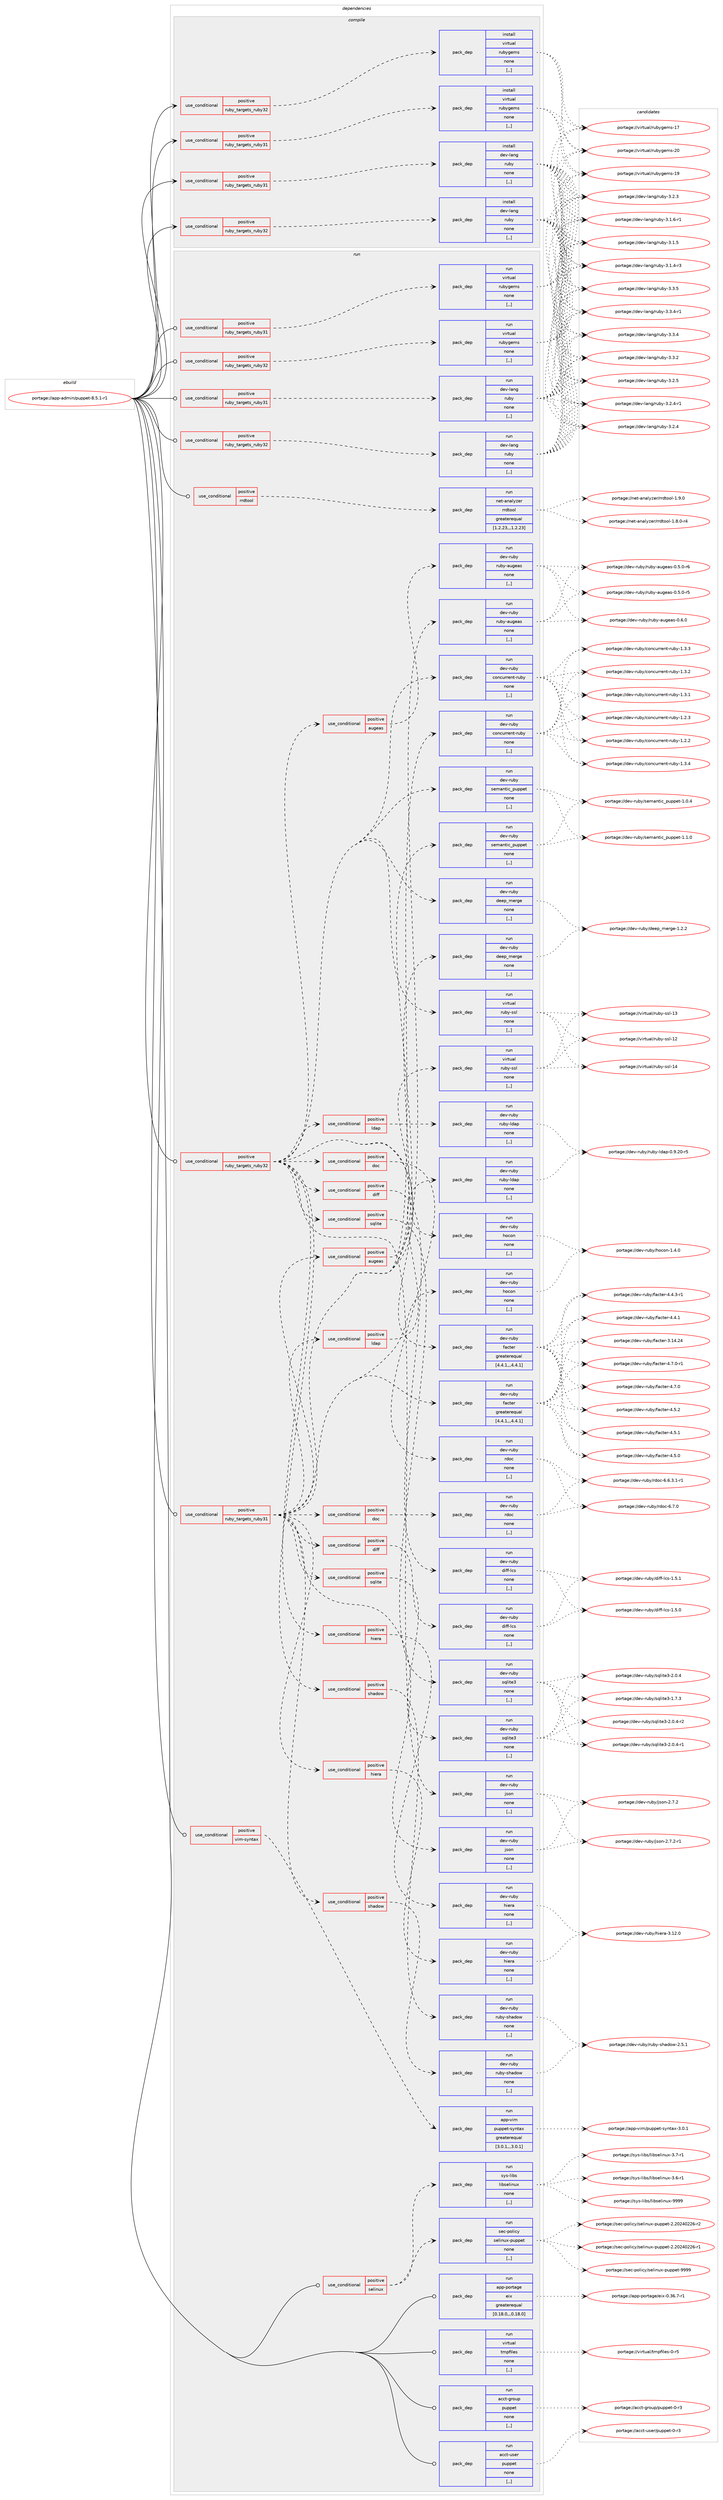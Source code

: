 digraph prolog {

# *************
# Graph options
# *************

newrank=true;
concentrate=true;
compound=true;
graph [rankdir=LR,fontname=Helvetica,fontsize=10,ranksep=1.5];#, ranksep=2.5, nodesep=0.2];
edge  [arrowhead=vee];
node  [fontname=Helvetica,fontsize=10];

# **********
# The ebuild
# **********

subgraph cluster_leftcol {
color=gray;
label=<<i>ebuild</i>>;
id [label="portage://app-admin/puppet-8.5.1-r1", color=red, width=4, href="../app-admin/puppet-8.5.1-r1.svg"];
}

# ****************
# The dependencies
# ****************

subgraph cluster_midcol {
color=gray;
label=<<i>dependencies</i>>;
subgraph cluster_compile {
fillcolor="#eeeeee";
style=filled;
label=<<i>compile</i>>;
subgraph cond130553 {
dependency497122 [label=<<TABLE BORDER="0" CELLBORDER="1" CELLSPACING="0" CELLPADDING="4"><TR><TD ROWSPAN="3" CELLPADDING="10">use_conditional</TD></TR><TR><TD>positive</TD></TR><TR><TD>ruby_targets_ruby31</TD></TR></TABLE>>, shape=none, color=red];
subgraph pack362955 {
dependency497123 [label=<<TABLE BORDER="0" CELLBORDER="1" CELLSPACING="0" CELLPADDING="4" WIDTH="220"><TR><TD ROWSPAN="6" CELLPADDING="30">pack_dep</TD></TR><TR><TD WIDTH="110">install</TD></TR><TR><TD>dev-lang</TD></TR><TR><TD>ruby</TD></TR><TR><TD>none</TD></TR><TR><TD>[,,]</TD></TR></TABLE>>, shape=none, color=blue];
}
dependency497122:e -> dependency497123:w [weight=20,style="dashed",arrowhead="vee"];
}
id:e -> dependency497122:w [weight=20,style="solid",arrowhead="vee"];
subgraph cond130554 {
dependency497124 [label=<<TABLE BORDER="0" CELLBORDER="1" CELLSPACING="0" CELLPADDING="4"><TR><TD ROWSPAN="3" CELLPADDING="10">use_conditional</TD></TR><TR><TD>positive</TD></TR><TR><TD>ruby_targets_ruby31</TD></TR></TABLE>>, shape=none, color=red];
subgraph pack362956 {
dependency497125 [label=<<TABLE BORDER="0" CELLBORDER="1" CELLSPACING="0" CELLPADDING="4" WIDTH="220"><TR><TD ROWSPAN="6" CELLPADDING="30">pack_dep</TD></TR><TR><TD WIDTH="110">install</TD></TR><TR><TD>virtual</TD></TR><TR><TD>rubygems</TD></TR><TR><TD>none</TD></TR><TR><TD>[,,]</TD></TR></TABLE>>, shape=none, color=blue];
}
dependency497124:e -> dependency497125:w [weight=20,style="dashed",arrowhead="vee"];
}
id:e -> dependency497124:w [weight=20,style="solid",arrowhead="vee"];
subgraph cond130555 {
dependency497126 [label=<<TABLE BORDER="0" CELLBORDER="1" CELLSPACING="0" CELLPADDING="4"><TR><TD ROWSPAN="3" CELLPADDING="10">use_conditional</TD></TR><TR><TD>positive</TD></TR><TR><TD>ruby_targets_ruby32</TD></TR></TABLE>>, shape=none, color=red];
subgraph pack362957 {
dependency497127 [label=<<TABLE BORDER="0" CELLBORDER="1" CELLSPACING="0" CELLPADDING="4" WIDTH="220"><TR><TD ROWSPAN="6" CELLPADDING="30">pack_dep</TD></TR><TR><TD WIDTH="110">install</TD></TR><TR><TD>dev-lang</TD></TR><TR><TD>ruby</TD></TR><TR><TD>none</TD></TR><TR><TD>[,,]</TD></TR></TABLE>>, shape=none, color=blue];
}
dependency497126:e -> dependency497127:w [weight=20,style="dashed",arrowhead="vee"];
}
id:e -> dependency497126:w [weight=20,style="solid",arrowhead="vee"];
subgraph cond130556 {
dependency497128 [label=<<TABLE BORDER="0" CELLBORDER="1" CELLSPACING="0" CELLPADDING="4"><TR><TD ROWSPAN="3" CELLPADDING="10">use_conditional</TD></TR><TR><TD>positive</TD></TR><TR><TD>ruby_targets_ruby32</TD></TR></TABLE>>, shape=none, color=red];
subgraph pack362958 {
dependency497129 [label=<<TABLE BORDER="0" CELLBORDER="1" CELLSPACING="0" CELLPADDING="4" WIDTH="220"><TR><TD ROWSPAN="6" CELLPADDING="30">pack_dep</TD></TR><TR><TD WIDTH="110">install</TD></TR><TR><TD>virtual</TD></TR><TR><TD>rubygems</TD></TR><TR><TD>none</TD></TR><TR><TD>[,,]</TD></TR></TABLE>>, shape=none, color=blue];
}
dependency497128:e -> dependency497129:w [weight=20,style="dashed",arrowhead="vee"];
}
id:e -> dependency497128:w [weight=20,style="solid",arrowhead="vee"];
}
subgraph cluster_compileandrun {
fillcolor="#eeeeee";
style=filled;
label=<<i>compile and run</i>>;
}
subgraph cluster_run {
fillcolor="#eeeeee";
style=filled;
label=<<i>run</i>>;
subgraph cond130557 {
dependency497130 [label=<<TABLE BORDER="0" CELLBORDER="1" CELLSPACING="0" CELLPADDING="4"><TR><TD ROWSPAN="3" CELLPADDING="10">use_conditional</TD></TR><TR><TD>positive</TD></TR><TR><TD>rrdtool</TD></TR></TABLE>>, shape=none, color=red];
subgraph pack362959 {
dependency497131 [label=<<TABLE BORDER="0" CELLBORDER="1" CELLSPACING="0" CELLPADDING="4" WIDTH="220"><TR><TD ROWSPAN="6" CELLPADDING="30">pack_dep</TD></TR><TR><TD WIDTH="110">run</TD></TR><TR><TD>net-analyzer</TD></TR><TR><TD>rrdtool</TD></TR><TR><TD>greaterequal</TD></TR><TR><TD>[1.2.23,,,1.2.23]</TD></TR></TABLE>>, shape=none, color=blue];
}
dependency497130:e -> dependency497131:w [weight=20,style="dashed",arrowhead="vee"];
}
id:e -> dependency497130:w [weight=20,style="solid",arrowhead="odot"];
subgraph cond130558 {
dependency497132 [label=<<TABLE BORDER="0" CELLBORDER="1" CELLSPACING="0" CELLPADDING="4"><TR><TD ROWSPAN="3" CELLPADDING="10">use_conditional</TD></TR><TR><TD>positive</TD></TR><TR><TD>ruby_targets_ruby31</TD></TR></TABLE>>, shape=none, color=red];
subgraph cond130559 {
dependency497133 [label=<<TABLE BORDER="0" CELLBORDER="1" CELLSPACING="0" CELLPADDING="4"><TR><TD ROWSPAN="3" CELLPADDING="10">use_conditional</TD></TR><TR><TD>positive</TD></TR><TR><TD>hiera</TD></TR></TABLE>>, shape=none, color=red];
subgraph pack362960 {
dependency497134 [label=<<TABLE BORDER="0" CELLBORDER="1" CELLSPACING="0" CELLPADDING="4" WIDTH="220"><TR><TD ROWSPAN="6" CELLPADDING="30">pack_dep</TD></TR><TR><TD WIDTH="110">run</TD></TR><TR><TD>dev-ruby</TD></TR><TR><TD>hiera</TD></TR><TR><TD>none</TD></TR><TR><TD>[,,]</TD></TR></TABLE>>, shape=none, color=blue];
}
dependency497133:e -> dependency497134:w [weight=20,style="dashed",arrowhead="vee"];
}
dependency497132:e -> dependency497133:w [weight=20,style="dashed",arrowhead="vee"];
subgraph pack362961 {
dependency497135 [label=<<TABLE BORDER="0" CELLBORDER="1" CELLSPACING="0" CELLPADDING="4" WIDTH="220"><TR><TD ROWSPAN="6" CELLPADDING="30">pack_dep</TD></TR><TR><TD WIDTH="110">run</TD></TR><TR><TD>dev-ruby</TD></TR><TR><TD>json</TD></TR><TR><TD>none</TD></TR><TR><TD>[,,]</TD></TR></TABLE>>, shape=none, color=blue];
}
dependency497132:e -> dependency497135:w [weight=20,style="dashed",arrowhead="vee"];
subgraph pack362962 {
dependency497136 [label=<<TABLE BORDER="0" CELLBORDER="1" CELLSPACING="0" CELLPADDING="4" WIDTH="220"><TR><TD ROWSPAN="6" CELLPADDING="30">pack_dep</TD></TR><TR><TD WIDTH="110">run</TD></TR><TR><TD>dev-ruby</TD></TR><TR><TD>semantic_puppet</TD></TR><TR><TD>none</TD></TR><TR><TD>[,,]</TD></TR></TABLE>>, shape=none, color=blue];
}
dependency497132:e -> dependency497136:w [weight=20,style="dashed",arrowhead="vee"];
subgraph pack362963 {
dependency497137 [label=<<TABLE BORDER="0" CELLBORDER="1" CELLSPACING="0" CELLPADDING="4" WIDTH="220"><TR><TD ROWSPAN="6" CELLPADDING="30">pack_dep</TD></TR><TR><TD WIDTH="110">run</TD></TR><TR><TD>dev-ruby</TD></TR><TR><TD>facter</TD></TR><TR><TD>greaterequal</TD></TR><TR><TD>[4.4.1,,,4.4.1]</TD></TR></TABLE>>, shape=none, color=blue];
}
dependency497132:e -> dependency497137:w [weight=20,style="dashed",arrowhead="vee"];
subgraph pack362964 {
dependency497138 [label=<<TABLE BORDER="0" CELLBORDER="1" CELLSPACING="0" CELLPADDING="4" WIDTH="220"><TR><TD ROWSPAN="6" CELLPADDING="30">pack_dep</TD></TR><TR><TD WIDTH="110">run</TD></TR><TR><TD>dev-ruby</TD></TR><TR><TD>deep_merge</TD></TR><TR><TD>none</TD></TR><TR><TD>[,,]</TD></TR></TABLE>>, shape=none, color=blue];
}
dependency497132:e -> dependency497138:w [weight=20,style="dashed",arrowhead="vee"];
subgraph pack362965 {
dependency497139 [label=<<TABLE BORDER="0" CELLBORDER="1" CELLSPACING="0" CELLPADDING="4" WIDTH="220"><TR><TD ROWSPAN="6" CELLPADDING="30">pack_dep</TD></TR><TR><TD WIDTH="110">run</TD></TR><TR><TD>dev-ruby</TD></TR><TR><TD>concurrent-ruby</TD></TR><TR><TD>none</TD></TR><TR><TD>[,,]</TD></TR></TABLE>>, shape=none, color=blue];
}
dependency497132:e -> dependency497139:w [weight=20,style="dashed",arrowhead="vee"];
subgraph cond130560 {
dependency497140 [label=<<TABLE BORDER="0" CELLBORDER="1" CELLSPACING="0" CELLPADDING="4"><TR><TD ROWSPAN="3" CELLPADDING="10">use_conditional</TD></TR><TR><TD>positive</TD></TR><TR><TD>augeas</TD></TR></TABLE>>, shape=none, color=red];
subgraph pack362966 {
dependency497141 [label=<<TABLE BORDER="0" CELLBORDER="1" CELLSPACING="0" CELLPADDING="4" WIDTH="220"><TR><TD ROWSPAN="6" CELLPADDING="30">pack_dep</TD></TR><TR><TD WIDTH="110">run</TD></TR><TR><TD>dev-ruby</TD></TR><TR><TD>ruby-augeas</TD></TR><TR><TD>none</TD></TR><TR><TD>[,,]</TD></TR></TABLE>>, shape=none, color=blue];
}
dependency497140:e -> dependency497141:w [weight=20,style="dashed",arrowhead="vee"];
}
dependency497132:e -> dependency497140:w [weight=20,style="dashed",arrowhead="vee"];
subgraph cond130561 {
dependency497142 [label=<<TABLE BORDER="0" CELLBORDER="1" CELLSPACING="0" CELLPADDING="4"><TR><TD ROWSPAN="3" CELLPADDING="10">use_conditional</TD></TR><TR><TD>positive</TD></TR><TR><TD>diff</TD></TR></TABLE>>, shape=none, color=red];
subgraph pack362967 {
dependency497143 [label=<<TABLE BORDER="0" CELLBORDER="1" CELLSPACING="0" CELLPADDING="4" WIDTH="220"><TR><TD ROWSPAN="6" CELLPADDING="30">pack_dep</TD></TR><TR><TD WIDTH="110">run</TD></TR><TR><TD>dev-ruby</TD></TR><TR><TD>diff-lcs</TD></TR><TR><TD>none</TD></TR><TR><TD>[,,]</TD></TR></TABLE>>, shape=none, color=blue];
}
dependency497142:e -> dependency497143:w [weight=20,style="dashed",arrowhead="vee"];
}
dependency497132:e -> dependency497142:w [weight=20,style="dashed",arrowhead="vee"];
subgraph cond130562 {
dependency497144 [label=<<TABLE BORDER="0" CELLBORDER="1" CELLSPACING="0" CELLPADDING="4"><TR><TD ROWSPAN="3" CELLPADDING="10">use_conditional</TD></TR><TR><TD>positive</TD></TR><TR><TD>doc</TD></TR></TABLE>>, shape=none, color=red];
subgraph pack362968 {
dependency497145 [label=<<TABLE BORDER="0" CELLBORDER="1" CELLSPACING="0" CELLPADDING="4" WIDTH="220"><TR><TD ROWSPAN="6" CELLPADDING="30">pack_dep</TD></TR><TR><TD WIDTH="110">run</TD></TR><TR><TD>dev-ruby</TD></TR><TR><TD>rdoc</TD></TR><TR><TD>none</TD></TR><TR><TD>[,,]</TD></TR></TABLE>>, shape=none, color=blue];
}
dependency497144:e -> dependency497145:w [weight=20,style="dashed",arrowhead="vee"];
}
dependency497132:e -> dependency497144:w [weight=20,style="dashed",arrowhead="vee"];
subgraph cond130563 {
dependency497146 [label=<<TABLE BORDER="0" CELLBORDER="1" CELLSPACING="0" CELLPADDING="4"><TR><TD ROWSPAN="3" CELLPADDING="10">use_conditional</TD></TR><TR><TD>positive</TD></TR><TR><TD>ldap</TD></TR></TABLE>>, shape=none, color=red];
subgraph pack362969 {
dependency497147 [label=<<TABLE BORDER="0" CELLBORDER="1" CELLSPACING="0" CELLPADDING="4" WIDTH="220"><TR><TD ROWSPAN="6" CELLPADDING="30">pack_dep</TD></TR><TR><TD WIDTH="110">run</TD></TR><TR><TD>dev-ruby</TD></TR><TR><TD>ruby-ldap</TD></TR><TR><TD>none</TD></TR><TR><TD>[,,]</TD></TR></TABLE>>, shape=none, color=blue];
}
dependency497146:e -> dependency497147:w [weight=20,style="dashed",arrowhead="vee"];
}
dependency497132:e -> dependency497146:w [weight=20,style="dashed",arrowhead="vee"];
subgraph cond130564 {
dependency497148 [label=<<TABLE BORDER="0" CELLBORDER="1" CELLSPACING="0" CELLPADDING="4"><TR><TD ROWSPAN="3" CELLPADDING="10">use_conditional</TD></TR><TR><TD>positive</TD></TR><TR><TD>shadow</TD></TR></TABLE>>, shape=none, color=red];
subgraph pack362970 {
dependency497149 [label=<<TABLE BORDER="0" CELLBORDER="1" CELLSPACING="0" CELLPADDING="4" WIDTH="220"><TR><TD ROWSPAN="6" CELLPADDING="30">pack_dep</TD></TR><TR><TD WIDTH="110">run</TD></TR><TR><TD>dev-ruby</TD></TR><TR><TD>ruby-shadow</TD></TR><TR><TD>none</TD></TR><TR><TD>[,,]</TD></TR></TABLE>>, shape=none, color=blue];
}
dependency497148:e -> dependency497149:w [weight=20,style="dashed",arrowhead="vee"];
}
dependency497132:e -> dependency497148:w [weight=20,style="dashed",arrowhead="vee"];
subgraph cond130565 {
dependency497150 [label=<<TABLE BORDER="0" CELLBORDER="1" CELLSPACING="0" CELLPADDING="4"><TR><TD ROWSPAN="3" CELLPADDING="10">use_conditional</TD></TR><TR><TD>positive</TD></TR><TR><TD>sqlite</TD></TR></TABLE>>, shape=none, color=red];
subgraph pack362971 {
dependency497151 [label=<<TABLE BORDER="0" CELLBORDER="1" CELLSPACING="0" CELLPADDING="4" WIDTH="220"><TR><TD ROWSPAN="6" CELLPADDING="30">pack_dep</TD></TR><TR><TD WIDTH="110">run</TD></TR><TR><TD>dev-ruby</TD></TR><TR><TD>sqlite3</TD></TR><TR><TD>none</TD></TR><TR><TD>[,,]</TD></TR></TABLE>>, shape=none, color=blue];
}
dependency497150:e -> dependency497151:w [weight=20,style="dashed",arrowhead="vee"];
}
dependency497132:e -> dependency497150:w [weight=20,style="dashed",arrowhead="vee"];
subgraph pack362972 {
dependency497152 [label=<<TABLE BORDER="0" CELLBORDER="1" CELLSPACING="0" CELLPADDING="4" WIDTH="220"><TR><TD ROWSPAN="6" CELLPADDING="30">pack_dep</TD></TR><TR><TD WIDTH="110">run</TD></TR><TR><TD>virtual</TD></TR><TR><TD>ruby-ssl</TD></TR><TR><TD>none</TD></TR><TR><TD>[,,]</TD></TR></TABLE>>, shape=none, color=blue];
}
dependency497132:e -> dependency497152:w [weight=20,style="dashed",arrowhead="vee"];
subgraph pack362973 {
dependency497153 [label=<<TABLE BORDER="0" CELLBORDER="1" CELLSPACING="0" CELLPADDING="4" WIDTH="220"><TR><TD ROWSPAN="6" CELLPADDING="30">pack_dep</TD></TR><TR><TD WIDTH="110">run</TD></TR><TR><TD>dev-ruby</TD></TR><TR><TD>hocon</TD></TR><TR><TD>none</TD></TR><TR><TD>[,,]</TD></TR></TABLE>>, shape=none, color=blue];
}
dependency497132:e -> dependency497153:w [weight=20,style="dashed",arrowhead="vee"];
}
id:e -> dependency497132:w [weight=20,style="solid",arrowhead="odot"];
subgraph cond130566 {
dependency497154 [label=<<TABLE BORDER="0" CELLBORDER="1" CELLSPACING="0" CELLPADDING="4"><TR><TD ROWSPAN="3" CELLPADDING="10">use_conditional</TD></TR><TR><TD>positive</TD></TR><TR><TD>ruby_targets_ruby31</TD></TR></TABLE>>, shape=none, color=red];
subgraph pack362974 {
dependency497155 [label=<<TABLE BORDER="0" CELLBORDER="1" CELLSPACING="0" CELLPADDING="4" WIDTH="220"><TR><TD ROWSPAN="6" CELLPADDING="30">pack_dep</TD></TR><TR><TD WIDTH="110">run</TD></TR><TR><TD>dev-lang</TD></TR><TR><TD>ruby</TD></TR><TR><TD>none</TD></TR><TR><TD>[,,]</TD></TR></TABLE>>, shape=none, color=blue];
}
dependency497154:e -> dependency497155:w [weight=20,style="dashed",arrowhead="vee"];
}
id:e -> dependency497154:w [weight=20,style="solid",arrowhead="odot"];
subgraph cond130567 {
dependency497156 [label=<<TABLE BORDER="0" CELLBORDER="1" CELLSPACING="0" CELLPADDING="4"><TR><TD ROWSPAN="3" CELLPADDING="10">use_conditional</TD></TR><TR><TD>positive</TD></TR><TR><TD>ruby_targets_ruby31</TD></TR></TABLE>>, shape=none, color=red];
subgraph pack362975 {
dependency497157 [label=<<TABLE BORDER="0" CELLBORDER="1" CELLSPACING="0" CELLPADDING="4" WIDTH="220"><TR><TD ROWSPAN="6" CELLPADDING="30">pack_dep</TD></TR><TR><TD WIDTH="110">run</TD></TR><TR><TD>virtual</TD></TR><TR><TD>rubygems</TD></TR><TR><TD>none</TD></TR><TR><TD>[,,]</TD></TR></TABLE>>, shape=none, color=blue];
}
dependency497156:e -> dependency497157:w [weight=20,style="dashed",arrowhead="vee"];
}
id:e -> dependency497156:w [weight=20,style="solid",arrowhead="odot"];
subgraph cond130568 {
dependency497158 [label=<<TABLE BORDER="0" CELLBORDER="1" CELLSPACING="0" CELLPADDING="4"><TR><TD ROWSPAN="3" CELLPADDING="10">use_conditional</TD></TR><TR><TD>positive</TD></TR><TR><TD>ruby_targets_ruby32</TD></TR></TABLE>>, shape=none, color=red];
subgraph cond130569 {
dependency497159 [label=<<TABLE BORDER="0" CELLBORDER="1" CELLSPACING="0" CELLPADDING="4"><TR><TD ROWSPAN="3" CELLPADDING="10">use_conditional</TD></TR><TR><TD>positive</TD></TR><TR><TD>hiera</TD></TR></TABLE>>, shape=none, color=red];
subgraph pack362976 {
dependency497160 [label=<<TABLE BORDER="0" CELLBORDER="1" CELLSPACING="0" CELLPADDING="4" WIDTH="220"><TR><TD ROWSPAN="6" CELLPADDING="30">pack_dep</TD></TR><TR><TD WIDTH="110">run</TD></TR><TR><TD>dev-ruby</TD></TR><TR><TD>hiera</TD></TR><TR><TD>none</TD></TR><TR><TD>[,,]</TD></TR></TABLE>>, shape=none, color=blue];
}
dependency497159:e -> dependency497160:w [weight=20,style="dashed",arrowhead="vee"];
}
dependency497158:e -> dependency497159:w [weight=20,style="dashed",arrowhead="vee"];
subgraph pack362977 {
dependency497161 [label=<<TABLE BORDER="0" CELLBORDER="1" CELLSPACING="0" CELLPADDING="4" WIDTH="220"><TR><TD ROWSPAN="6" CELLPADDING="30">pack_dep</TD></TR><TR><TD WIDTH="110">run</TD></TR><TR><TD>dev-ruby</TD></TR><TR><TD>json</TD></TR><TR><TD>none</TD></TR><TR><TD>[,,]</TD></TR></TABLE>>, shape=none, color=blue];
}
dependency497158:e -> dependency497161:w [weight=20,style="dashed",arrowhead="vee"];
subgraph pack362978 {
dependency497162 [label=<<TABLE BORDER="0" CELLBORDER="1" CELLSPACING="0" CELLPADDING="4" WIDTH="220"><TR><TD ROWSPAN="6" CELLPADDING="30">pack_dep</TD></TR><TR><TD WIDTH="110">run</TD></TR><TR><TD>dev-ruby</TD></TR><TR><TD>semantic_puppet</TD></TR><TR><TD>none</TD></TR><TR><TD>[,,]</TD></TR></TABLE>>, shape=none, color=blue];
}
dependency497158:e -> dependency497162:w [weight=20,style="dashed",arrowhead="vee"];
subgraph pack362979 {
dependency497163 [label=<<TABLE BORDER="0" CELLBORDER="1" CELLSPACING="0" CELLPADDING="4" WIDTH="220"><TR><TD ROWSPAN="6" CELLPADDING="30">pack_dep</TD></TR><TR><TD WIDTH="110">run</TD></TR><TR><TD>dev-ruby</TD></TR><TR><TD>facter</TD></TR><TR><TD>greaterequal</TD></TR><TR><TD>[4.4.1,,,4.4.1]</TD></TR></TABLE>>, shape=none, color=blue];
}
dependency497158:e -> dependency497163:w [weight=20,style="dashed",arrowhead="vee"];
subgraph pack362980 {
dependency497164 [label=<<TABLE BORDER="0" CELLBORDER="1" CELLSPACING="0" CELLPADDING="4" WIDTH="220"><TR><TD ROWSPAN="6" CELLPADDING="30">pack_dep</TD></TR><TR><TD WIDTH="110">run</TD></TR><TR><TD>dev-ruby</TD></TR><TR><TD>deep_merge</TD></TR><TR><TD>none</TD></TR><TR><TD>[,,]</TD></TR></TABLE>>, shape=none, color=blue];
}
dependency497158:e -> dependency497164:w [weight=20,style="dashed",arrowhead="vee"];
subgraph pack362981 {
dependency497165 [label=<<TABLE BORDER="0" CELLBORDER="1" CELLSPACING="0" CELLPADDING="4" WIDTH="220"><TR><TD ROWSPAN="6" CELLPADDING="30">pack_dep</TD></TR><TR><TD WIDTH="110">run</TD></TR><TR><TD>dev-ruby</TD></TR><TR><TD>concurrent-ruby</TD></TR><TR><TD>none</TD></TR><TR><TD>[,,]</TD></TR></TABLE>>, shape=none, color=blue];
}
dependency497158:e -> dependency497165:w [weight=20,style="dashed",arrowhead="vee"];
subgraph cond130570 {
dependency497166 [label=<<TABLE BORDER="0" CELLBORDER="1" CELLSPACING="0" CELLPADDING="4"><TR><TD ROWSPAN="3" CELLPADDING="10">use_conditional</TD></TR><TR><TD>positive</TD></TR><TR><TD>augeas</TD></TR></TABLE>>, shape=none, color=red];
subgraph pack362982 {
dependency497167 [label=<<TABLE BORDER="0" CELLBORDER="1" CELLSPACING="0" CELLPADDING="4" WIDTH="220"><TR><TD ROWSPAN="6" CELLPADDING="30">pack_dep</TD></TR><TR><TD WIDTH="110">run</TD></TR><TR><TD>dev-ruby</TD></TR><TR><TD>ruby-augeas</TD></TR><TR><TD>none</TD></TR><TR><TD>[,,]</TD></TR></TABLE>>, shape=none, color=blue];
}
dependency497166:e -> dependency497167:w [weight=20,style="dashed",arrowhead="vee"];
}
dependency497158:e -> dependency497166:w [weight=20,style="dashed",arrowhead="vee"];
subgraph cond130571 {
dependency497168 [label=<<TABLE BORDER="0" CELLBORDER="1" CELLSPACING="0" CELLPADDING="4"><TR><TD ROWSPAN="3" CELLPADDING="10">use_conditional</TD></TR><TR><TD>positive</TD></TR><TR><TD>diff</TD></TR></TABLE>>, shape=none, color=red];
subgraph pack362983 {
dependency497169 [label=<<TABLE BORDER="0" CELLBORDER="1" CELLSPACING="0" CELLPADDING="4" WIDTH="220"><TR><TD ROWSPAN="6" CELLPADDING="30">pack_dep</TD></TR><TR><TD WIDTH="110">run</TD></TR><TR><TD>dev-ruby</TD></TR><TR><TD>diff-lcs</TD></TR><TR><TD>none</TD></TR><TR><TD>[,,]</TD></TR></TABLE>>, shape=none, color=blue];
}
dependency497168:e -> dependency497169:w [weight=20,style="dashed",arrowhead="vee"];
}
dependency497158:e -> dependency497168:w [weight=20,style="dashed",arrowhead="vee"];
subgraph cond130572 {
dependency497170 [label=<<TABLE BORDER="0" CELLBORDER="1" CELLSPACING="0" CELLPADDING="4"><TR><TD ROWSPAN="3" CELLPADDING="10">use_conditional</TD></TR><TR><TD>positive</TD></TR><TR><TD>doc</TD></TR></TABLE>>, shape=none, color=red];
subgraph pack362984 {
dependency497171 [label=<<TABLE BORDER="0" CELLBORDER="1" CELLSPACING="0" CELLPADDING="4" WIDTH="220"><TR><TD ROWSPAN="6" CELLPADDING="30">pack_dep</TD></TR><TR><TD WIDTH="110">run</TD></TR><TR><TD>dev-ruby</TD></TR><TR><TD>rdoc</TD></TR><TR><TD>none</TD></TR><TR><TD>[,,]</TD></TR></TABLE>>, shape=none, color=blue];
}
dependency497170:e -> dependency497171:w [weight=20,style="dashed",arrowhead="vee"];
}
dependency497158:e -> dependency497170:w [weight=20,style="dashed",arrowhead="vee"];
subgraph cond130573 {
dependency497172 [label=<<TABLE BORDER="0" CELLBORDER="1" CELLSPACING="0" CELLPADDING="4"><TR><TD ROWSPAN="3" CELLPADDING="10">use_conditional</TD></TR><TR><TD>positive</TD></TR><TR><TD>ldap</TD></TR></TABLE>>, shape=none, color=red];
subgraph pack362985 {
dependency497173 [label=<<TABLE BORDER="0" CELLBORDER="1" CELLSPACING="0" CELLPADDING="4" WIDTH="220"><TR><TD ROWSPAN="6" CELLPADDING="30">pack_dep</TD></TR><TR><TD WIDTH="110">run</TD></TR><TR><TD>dev-ruby</TD></TR><TR><TD>ruby-ldap</TD></TR><TR><TD>none</TD></TR><TR><TD>[,,]</TD></TR></TABLE>>, shape=none, color=blue];
}
dependency497172:e -> dependency497173:w [weight=20,style="dashed",arrowhead="vee"];
}
dependency497158:e -> dependency497172:w [weight=20,style="dashed",arrowhead="vee"];
subgraph cond130574 {
dependency497174 [label=<<TABLE BORDER="0" CELLBORDER="1" CELLSPACING="0" CELLPADDING="4"><TR><TD ROWSPAN="3" CELLPADDING="10">use_conditional</TD></TR><TR><TD>positive</TD></TR><TR><TD>shadow</TD></TR></TABLE>>, shape=none, color=red];
subgraph pack362986 {
dependency497175 [label=<<TABLE BORDER="0" CELLBORDER="1" CELLSPACING="0" CELLPADDING="4" WIDTH="220"><TR><TD ROWSPAN="6" CELLPADDING="30">pack_dep</TD></TR><TR><TD WIDTH="110">run</TD></TR><TR><TD>dev-ruby</TD></TR><TR><TD>ruby-shadow</TD></TR><TR><TD>none</TD></TR><TR><TD>[,,]</TD></TR></TABLE>>, shape=none, color=blue];
}
dependency497174:e -> dependency497175:w [weight=20,style="dashed",arrowhead="vee"];
}
dependency497158:e -> dependency497174:w [weight=20,style="dashed",arrowhead="vee"];
subgraph cond130575 {
dependency497176 [label=<<TABLE BORDER="0" CELLBORDER="1" CELLSPACING="0" CELLPADDING="4"><TR><TD ROWSPAN="3" CELLPADDING="10">use_conditional</TD></TR><TR><TD>positive</TD></TR><TR><TD>sqlite</TD></TR></TABLE>>, shape=none, color=red];
subgraph pack362987 {
dependency497177 [label=<<TABLE BORDER="0" CELLBORDER="1" CELLSPACING="0" CELLPADDING="4" WIDTH="220"><TR><TD ROWSPAN="6" CELLPADDING="30">pack_dep</TD></TR><TR><TD WIDTH="110">run</TD></TR><TR><TD>dev-ruby</TD></TR><TR><TD>sqlite3</TD></TR><TR><TD>none</TD></TR><TR><TD>[,,]</TD></TR></TABLE>>, shape=none, color=blue];
}
dependency497176:e -> dependency497177:w [weight=20,style="dashed",arrowhead="vee"];
}
dependency497158:e -> dependency497176:w [weight=20,style="dashed",arrowhead="vee"];
subgraph pack362988 {
dependency497178 [label=<<TABLE BORDER="0" CELLBORDER="1" CELLSPACING="0" CELLPADDING="4" WIDTH="220"><TR><TD ROWSPAN="6" CELLPADDING="30">pack_dep</TD></TR><TR><TD WIDTH="110">run</TD></TR><TR><TD>virtual</TD></TR><TR><TD>ruby-ssl</TD></TR><TR><TD>none</TD></TR><TR><TD>[,,]</TD></TR></TABLE>>, shape=none, color=blue];
}
dependency497158:e -> dependency497178:w [weight=20,style="dashed",arrowhead="vee"];
subgraph pack362989 {
dependency497179 [label=<<TABLE BORDER="0" CELLBORDER="1" CELLSPACING="0" CELLPADDING="4" WIDTH="220"><TR><TD ROWSPAN="6" CELLPADDING="30">pack_dep</TD></TR><TR><TD WIDTH="110">run</TD></TR><TR><TD>dev-ruby</TD></TR><TR><TD>hocon</TD></TR><TR><TD>none</TD></TR><TR><TD>[,,]</TD></TR></TABLE>>, shape=none, color=blue];
}
dependency497158:e -> dependency497179:w [weight=20,style="dashed",arrowhead="vee"];
}
id:e -> dependency497158:w [weight=20,style="solid",arrowhead="odot"];
subgraph cond130576 {
dependency497180 [label=<<TABLE BORDER="0" CELLBORDER="1" CELLSPACING="0" CELLPADDING="4"><TR><TD ROWSPAN="3" CELLPADDING="10">use_conditional</TD></TR><TR><TD>positive</TD></TR><TR><TD>ruby_targets_ruby32</TD></TR></TABLE>>, shape=none, color=red];
subgraph pack362990 {
dependency497181 [label=<<TABLE BORDER="0" CELLBORDER="1" CELLSPACING="0" CELLPADDING="4" WIDTH="220"><TR><TD ROWSPAN="6" CELLPADDING="30">pack_dep</TD></TR><TR><TD WIDTH="110">run</TD></TR><TR><TD>dev-lang</TD></TR><TR><TD>ruby</TD></TR><TR><TD>none</TD></TR><TR><TD>[,,]</TD></TR></TABLE>>, shape=none, color=blue];
}
dependency497180:e -> dependency497181:w [weight=20,style="dashed",arrowhead="vee"];
}
id:e -> dependency497180:w [weight=20,style="solid",arrowhead="odot"];
subgraph cond130577 {
dependency497182 [label=<<TABLE BORDER="0" CELLBORDER="1" CELLSPACING="0" CELLPADDING="4"><TR><TD ROWSPAN="3" CELLPADDING="10">use_conditional</TD></TR><TR><TD>positive</TD></TR><TR><TD>ruby_targets_ruby32</TD></TR></TABLE>>, shape=none, color=red];
subgraph pack362991 {
dependency497183 [label=<<TABLE BORDER="0" CELLBORDER="1" CELLSPACING="0" CELLPADDING="4" WIDTH="220"><TR><TD ROWSPAN="6" CELLPADDING="30">pack_dep</TD></TR><TR><TD WIDTH="110">run</TD></TR><TR><TD>virtual</TD></TR><TR><TD>rubygems</TD></TR><TR><TD>none</TD></TR><TR><TD>[,,]</TD></TR></TABLE>>, shape=none, color=blue];
}
dependency497182:e -> dependency497183:w [weight=20,style="dashed",arrowhead="vee"];
}
id:e -> dependency497182:w [weight=20,style="solid",arrowhead="odot"];
subgraph cond130578 {
dependency497184 [label=<<TABLE BORDER="0" CELLBORDER="1" CELLSPACING="0" CELLPADDING="4"><TR><TD ROWSPAN="3" CELLPADDING="10">use_conditional</TD></TR><TR><TD>positive</TD></TR><TR><TD>selinux</TD></TR></TABLE>>, shape=none, color=red];
subgraph pack362992 {
dependency497185 [label=<<TABLE BORDER="0" CELLBORDER="1" CELLSPACING="0" CELLPADDING="4" WIDTH="220"><TR><TD ROWSPAN="6" CELLPADDING="30">pack_dep</TD></TR><TR><TD WIDTH="110">run</TD></TR><TR><TD>sys-libs</TD></TR><TR><TD>libselinux</TD></TR><TR><TD>none</TD></TR><TR><TD>[,,]</TD></TR></TABLE>>, shape=none, color=blue];
}
dependency497184:e -> dependency497185:w [weight=20,style="dashed",arrowhead="vee"];
subgraph pack362993 {
dependency497186 [label=<<TABLE BORDER="0" CELLBORDER="1" CELLSPACING="0" CELLPADDING="4" WIDTH="220"><TR><TD ROWSPAN="6" CELLPADDING="30">pack_dep</TD></TR><TR><TD WIDTH="110">run</TD></TR><TR><TD>sec-policy</TD></TR><TR><TD>selinux-puppet</TD></TR><TR><TD>none</TD></TR><TR><TD>[,,]</TD></TR></TABLE>>, shape=none, color=blue];
}
dependency497184:e -> dependency497186:w [weight=20,style="dashed",arrowhead="vee"];
}
id:e -> dependency497184:w [weight=20,style="solid",arrowhead="odot"];
subgraph cond130579 {
dependency497187 [label=<<TABLE BORDER="0" CELLBORDER="1" CELLSPACING="0" CELLPADDING="4"><TR><TD ROWSPAN="3" CELLPADDING="10">use_conditional</TD></TR><TR><TD>positive</TD></TR><TR><TD>vim-syntax</TD></TR></TABLE>>, shape=none, color=red];
subgraph pack362994 {
dependency497188 [label=<<TABLE BORDER="0" CELLBORDER="1" CELLSPACING="0" CELLPADDING="4" WIDTH="220"><TR><TD ROWSPAN="6" CELLPADDING="30">pack_dep</TD></TR><TR><TD WIDTH="110">run</TD></TR><TR><TD>app-vim</TD></TR><TR><TD>puppet-syntax</TD></TR><TR><TD>greaterequal</TD></TR><TR><TD>[3.0.1,,,3.0.1]</TD></TR></TABLE>>, shape=none, color=blue];
}
dependency497187:e -> dependency497188:w [weight=20,style="dashed",arrowhead="vee"];
}
id:e -> dependency497187:w [weight=20,style="solid",arrowhead="odot"];
subgraph pack362995 {
dependency497189 [label=<<TABLE BORDER="0" CELLBORDER="1" CELLSPACING="0" CELLPADDING="4" WIDTH="220"><TR><TD ROWSPAN="6" CELLPADDING="30">pack_dep</TD></TR><TR><TD WIDTH="110">run</TD></TR><TR><TD>acct-group</TD></TR><TR><TD>puppet</TD></TR><TR><TD>none</TD></TR><TR><TD>[,,]</TD></TR></TABLE>>, shape=none, color=blue];
}
id:e -> dependency497189:w [weight=20,style="solid",arrowhead="odot"];
subgraph pack362996 {
dependency497190 [label=<<TABLE BORDER="0" CELLBORDER="1" CELLSPACING="0" CELLPADDING="4" WIDTH="220"><TR><TD ROWSPAN="6" CELLPADDING="30">pack_dep</TD></TR><TR><TD WIDTH="110">run</TD></TR><TR><TD>acct-user</TD></TR><TR><TD>puppet</TD></TR><TR><TD>none</TD></TR><TR><TD>[,,]</TD></TR></TABLE>>, shape=none, color=blue];
}
id:e -> dependency497190:w [weight=20,style="solid",arrowhead="odot"];
subgraph pack362997 {
dependency497191 [label=<<TABLE BORDER="0" CELLBORDER="1" CELLSPACING="0" CELLPADDING="4" WIDTH="220"><TR><TD ROWSPAN="6" CELLPADDING="30">pack_dep</TD></TR><TR><TD WIDTH="110">run</TD></TR><TR><TD>app-portage</TD></TR><TR><TD>eix</TD></TR><TR><TD>greaterequal</TD></TR><TR><TD>[0.18.0,,,0.18.0]</TD></TR></TABLE>>, shape=none, color=blue];
}
id:e -> dependency497191:w [weight=20,style="solid",arrowhead="odot"];
subgraph pack362998 {
dependency497192 [label=<<TABLE BORDER="0" CELLBORDER="1" CELLSPACING="0" CELLPADDING="4" WIDTH="220"><TR><TD ROWSPAN="6" CELLPADDING="30">pack_dep</TD></TR><TR><TD WIDTH="110">run</TD></TR><TR><TD>virtual</TD></TR><TR><TD>tmpfiles</TD></TR><TR><TD>none</TD></TR><TR><TD>[,,]</TD></TR></TABLE>>, shape=none, color=blue];
}
id:e -> dependency497192:w [weight=20,style="solid",arrowhead="odot"];
}
}

# **************
# The candidates
# **************

subgraph cluster_choices {
rank=same;
color=gray;
label=<<i>candidates</i>>;

subgraph choice362955 {
color=black;
nodesep=1;
choice10010111845108971101034711411798121455146514653 [label="portage://dev-lang/ruby-3.3.5", color=red, width=4,href="../dev-lang/ruby-3.3.5.svg"];
choice100101118451089711010347114117981214551465146524511449 [label="portage://dev-lang/ruby-3.3.4-r1", color=red, width=4,href="../dev-lang/ruby-3.3.4-r1.svg"];
choice10010111845108971101034711411798121455146514652 [label="portage://dev-lang/ruby-3.3.4", color=red, width=4,href="../dev-lang/ruby-3.3.4.svg"];
choice10010111845108971101034711411798121455146514650 [label="portage://dev-lang/ruby-3.3.2", color=red, width=4,href="../dev-lang/ruby-3.3.2.svg"];
choice10010111845108971101034711411798121455146504653 [label="portage://dev-lang/ruby-3.2.5", color=red, width=4,href="../dev-lang/ruby-3.2.5.svg"];
choice100101118451089711010347114117981214551465046524511449 [label="portage://dev-lang/ruby-3.2.4-r1", color=red, width=4,href="../dev-lang/ruby-3.2.4-r1.svg"];
choice10010111845108971101034711411798121455146504652 [label="portage://dev-lang/ruby-3.2.4", color=red, width=4,href="../dev-lang/ruby-3.2.4.svg"];
choice10010111845108971101034711411798121455146504651 [label="portage://dev-lang/ruby-3.2.3", color=red, width=4,href="../dev-lang/ruby-3.2.3.svg"];
choice100101118451089711010347114117981214551464946544511449 [label="portage://dev-lang/ruby-3.1.6-r1", color=red, width=4,href="../dev-lang/ruby-3.1.6-r1.svg"];
choice10010111845108971101034711411798121455146494653 [label="portage://dev-lang/ruby-3.1.5", color=red, width=4,href="../dev-lang/ruby-3.1.5.svg"];
choice100101118451089711010347114117981214551464946524511451 [label="portage://dev-lang/ruby-3.1.4-r3", color=red, width=4,href="../dev-lang/ruby-3.1.4-r3.svg"];
dependency497123:e -> choice10010111845108971101034711411798121455146514653:w [style=dotted,weight="100"];
dependency497123:e -> choice100101118451089711010347114117981214551465146524511449:w [style=dotted,weight="100"];
dependency497123:e -> choice10010111845108971101034711411798121455146514652:w [style=dotted,weight="100"];
dependency497123:e -> choice10010111845108971101034711411798121455146514650:w [style=dotted,weight="100"];
dependency497123:e -> choice10010111845108971101034711411798121455146504653:w [style=dotted,weight="100"];
dependency497123:e -> choice100101118451089711010347114117981214551465046524511449:w [style=dotted,weight="100"];
dependency497123:e -> choice10010111845108971101034711411798121455146504652:w [style=dotted,weight="100"];
dependency497123:e -> choice10010111845108971101034711411798121455146504651:w [style=dotted,weight="100"];
dependency497123:e -> choice100101118451089711010347114117981214551464946544511449:w [style=dotted,weight="100"];
dependency497123:e -> choice10010111845108971101034711411798121455146494653:w [style=dotted,weight="100"];
dependency497123:e -> choice100101118451089711010347114117981214551464946524511451:w [style=dotted,weight="100"];
}
subgraph choice362956 {
color=black;
nodesep=1;
choice118105114116117971084711411798121103101109115455048 [label="portage://virtual/rubygems-20", color=red, width=4,href="../virtual/rubygems-20.svg"];
choice118105114116117971084711411798121103101109115454957 [label="portage://virtual/rubygems-19", color=red, width=4,href="../virtual/rubygems-19.svg"];
choice118105114116117971084711411798121103101109115454955 [label="portage://virtual/rubygems-17", color=red, width=4,href="../virtual/rubygems-17.svg"];
dependency497125:e -> choice118105114116117971084711411798121103101109115455048:w [style=dotted,weight="100"];
dependency497125:e -> choice118105114116117971084711411798121103101109115454957:w [style=dotted,weight="100"];
dependency497125:e -> choice118105114116117971084711411798121103101109115454955:w [style=dotted,weight="100"];
}
subgraph choice362957 {
color=black;
nodesep=1;
choice10010111845108971101034711411798121455146514653 [label="portage://dev-lang/ruby-3.3.5", color=red, width=4,href="../dev-lang/ruby-3.3.5.svg"];
choice100101118451089711010347114117981214551465146524511449 [label="portage://dev-lang/ruby-3.3.4-r1", color=red, width=4,href="../dev-lang/ruby-3.3.4-r1.svg"];
choice10010111845108971101034711411798121455146514652 [label="portage://dev-lang/ruby-3.3.4", color=red, width=4,href="../dev-lang/ruby-3.3.4.svg"];
choice10010111845108971101034711411798121455146514650 [label="portage://dev-lang/ruby-3.3.2", color=red, width=4,href="../dev-lang/ruby-3.3.2.svg"];
choice10010111845108971101034711411798121455146504653 [label="portage://dev-lang/ruby-3.2.5", color=red, width=4,href="../dev-lang/ruby-3.2.5.svg"];
choice100101118451089711010347114117981214551465046524511449 [label="portage://dev-lang/ruby-3.2.4-r1", color=red, width=4,href="../dev-lang/ruby-3.2.4-r1.svg"];
choice10010111845108971101034711411798121455146504652 [label="portage://dev-lang/ruby-3.2.4", color=red, width=4,href="../dev-lang/ruby-3.2.4.svg"];
choice10010111845108971101034711411798121455146504651 [label="portage://dev-lang/ruby-3.2.3", color=red, width=4,href="../dev-lang/ruby-3.2.3.svg"];
choice100101118451089711010347114117981214551464946544511449 [label="portage://dev-lang/ruby-3.1.6-r1", color=red, width=4,href="../dev-lang/ruby-3.1.6-r1.svg"];
choice10010111845108971101034711411798121455146494653 [label="portage://dev-lang/ruby-3.1.5", color=red, width=4,href="../dev-lang/ruby-3.1.5.svg"];
choice100101118451089711010347114117981214551464946524511451 [label="portage://dev-lang/ruby-3.1.4-r3", color=red, width=4,href="../dev-lang/ruby-3.1.4-r3.svg"];
dependency497127:e -> choice10010111845108971101034711411798121455146514653:w [style=dotted,weight="100"];
dependency497127:e -> choice100101118451089711010347114117981214551465146524511449:w [style=dotted,weight="100"];
dependency497127:e -> choice10010111845108971101034711411798121455146514652:w [style=dotted,weight="100"];
dependency497127:e -> choice10010111845108971101034711411798121455146514650:w [style=dotted,weight="100"];
dependency497127:e -> choice10010111845108971101034711411798121455146504653:w [style=dotted,weight="100"];
dependency497127:e -> choice100101118451089711010347114117981214551465046524511449:w [style=dotted,weight="100"];
dependency497127:e -> choice10010111845108971101034711411798121455146504652:w [style=dotted,weight="100"];
dependency497127:e -> choice10010111845108971101034711411798121455146504651:w [style=dotted,weight="100"];
dependency497127:e -> choice100101118451089711010347114117981214551464946544511449:w [style=dotted,weight="100"];
dependency497127:e -> choice10010111845108971101034711411798121455146494653:w [style=dotted,weight="100"];
dependency497127:e -> choice100101118451089711010347114117981214551464946524511451:w [style=dotted,weight="100"];
}
subgraph choice362958 {
color=black;
nodesep=1;
choice118105114116117971084711411798121103101109115455048 [label="portage://virtual/rubygems-20", color=red, width=4,href="../virtual/rubygems-20.svg"];
choice118105114116117971084711411798121103101109115454957 [label="portage://virtual/rubygems-19", color=red, width=4,href="../virtual/rubygems-19.svg"];
choice118105114116117971084711411798121103101109115454955 [label="portage://virtual/rubygems-17", color=red, width=4,href="../virtual/rubygems-17.svg"];
dependency497129:e -> choice118105114116117971084711411798121103101109115455048:w [style=dotted,weight="100"];
dependency497129:e -> choice118105114116117971084711411798121103101109115454957:w [style=dotted,weight="100"];
dependency497129:e -> choice118105114116117971084711411798121103101109115454955:w [style=dotted,weight="100"];
}
subgraph choice362959 {
color=black;
nodesep=1;
choice11010111645971109710812112210111447114114100116111111108454946574648 [label="portage://net-analyzer/rrdtool-1.9.0", color=red, width=4,href="../net-analyzer/rrdtool-1.9.0.svg"];
choice110101116459711097108121122101114471141141001161111111084549465646484511452 [label="portage://net-analyzer/rrdtool-1.8.0-r4", color=red, width=4,href="../net-analyzer/rrdtool-1.8.0-r4.svg"];
dependency497131:e -> choice11010111645971109710812112210111447114114100116111111108454946574648:w [style=dotted,weight="100"];
dependency497131:e -> choice110101116459711097108121122101114471141141001161111111084549465646484511452:w [style=dotted,weight="100"];
}
subgraph choice362960 {
color=black;
nodesep=1;
choice1001011184511411798121471041051011149745514649504648 [label="portage://dev-ruby/hiera-3.12.0", color=red, width=4,href="../dev-ruby/hiera-3.12.0.svg"];
dependency497134:e -> choice1001011184511411798121471041051011149745514649504648:w [style=dotted,weight="100"];
}
subgraph choice362961 {
color=black;
nodesep=1;
choice1001011184511411798121471061151111104550465546504511449 [label="portage://dev-ruby/json-2.7.2-r1", color=red, width=4,href="../dev-ruby/json-2.7.2-r1.svg"];
choice100101118451141179812147106115111110455046554650 [label="portage://dev-ruby/json-2.7.2", color=red, width=4,href="../dev-ruby/json-2.7.2.svg"];
dependency497135:e -> choice1001011184511411798121471061151111104550465546504511449:w [style=dotted,weight="100"];
dependency497135:e -> choice100101118451141179812147106115111110455046554650:w [style=dotted,weight="100"];
}
subgraph choice362962 {
color=black;
nodesep=1;
choice100101118451141179812147115101109971101161059995112117112112101116454946494648 [label="portage://dev-ruby/semantic_puppet-1.1.0", color=red, width=4,href="../dev-ruby/semantic_puppet-1.1.0.svg"];
choice100101118451141179812147115101109971101161059995112117112112101116454946484652 [label="portage://dev-ruby/semantic_puppet-1.0.4", color=red, width=4,href="../dev-ruby/semantic_puppet-1.0.4.svg"];
dependency497136:e -> choice100101118451141179812147115101109971101161059995112117112112101116454946494648:w [style=dotted,weight="100"];
dependency497136:e -> choice100101118451141179812147115101109971101161059995112117112112101116454946484652:w [style=dotted,weight="100"];
}
subgraph choice362963 {
color=black;
nodesep=1;
choice10010111845114117981214710297991161011144552465546484511449 [label="portage://dev-ruby/facter-4.7.0-r1", color=red, width=4,href="../dev-ruby/facter-4.7.0-r1.svg"];
choice1001011184511411798121471029799116101114455246554648 [label="portage://dev-ruby/facter-4.7.0", color=red, width=4,href="../dev-ruby/facter-4.7.0.svg"];
choice1001011184511411798121471029799116101114455246534650 [label="portage://dev-ruby/facter-4.5.2", color=red, width=4,href="../dev-ruby/facter-4.5.2.svg"];
choice1001011184511411798121471029799116101114455246534649 [label="portage://dev-ruby/facter-4.5.1", color=red, width=4,href="../dev-ruby/facter-4.5.1.svg"];
choice1001011184511411798121471029799116101114455246534648 [label="portage://dev-ruby/facter-4.5.0", color=red, width=4,href="../dev-ruby/facter-4.5.0.svg"];
choice10010111845114117981214710297991161011144552465246514511449 [label="portage://dev-ruby/facter-4.4.3-r1", color=red, width=4,href="../dev-ruby/facter-4.4.3-r1.svg"];
choice1001011184511411798121471029799116101114455246524649 [label="portage://dev-ruby/facter-4.4.1", color=red, width=4,href="../dev-ruby/facter-4.4.1.svg"];
choice10010111845114117981214710297991161011144551464952465052 [label="portage://dev-ruby/facter-3.14.24", color=red, width=4,href="../dev-ruby/facter-3.14.24.svg"];
dependency497137:e -> choice10010111845114117981214710297991161011144552465546484511449:w [style=dotted,weight="100"];
dependency497137:e -> choice1001011184511411798121471029799116101114455246554648:w [style=dotted,weight="100"];
dependency497137:e -> choice1001011184511411798121471029799116101114455246534650:w [style=dotted,weight="100"];
dependency497137:e -> choice1001011184511411798121471029799116101114455246534649:w [style=dotted,weight="100"];
dependency497137:e -> choice1001011184511411798121471029799116101114455246534648:w [style=dotted,weight="100"];
dependency497137:e -> choice10010111845114117981214710297991161011144552465246514511449:w [style=dotted,weight="100"];
dependency497137:e -> choice1001011184511411798121471029799116101114455246524649:w [style=dotted,weight="100"];
dependency497137:e -> choice10010111845114117981214710297991161011144551464952465052:w [style=dotted,weight="100"];
}
subgraph choice362964 {
color=black;
nodesep=1;
choice10010111845114117981214710010110111295109101114103101454946504650 [label="portage://dev-ruby/deep_merge-1.2.2", color=red, width=4,href="../dev-ruby/deep_merge-1.2.2.svg"];
dependency497138:e -> choice10010111845114117981214710010110111295109101114103101454946504650:w [style=dotted,weight="100"];
}
subgraph choice362965 {
color=black;
nodesep=1;
choice10010111845114117981214799111110991171141141011101164511411798121454946514652 [label="portage://dev-ruby/concurrent-ruby-1.3.4", color=red, width=4,href="../dev-ruby/concurrent-ruby-1.3.4.svg"];
choice10010111845114117981214799111110991171141141011101164511411798121454946514651 [label="portage://dev-ruby/concurrent-ruby-1.3.3", color=red, width=4,href="../dev-ruby/concurrent-ruby-1.3.3.svg"];
choice10010111845114117981214799111110991171141141011101164511411798121454946514650 [label="portage://dev-ruby/concurrent-ruby-1.3.2", color=red, width=4,href="../dev-ruby/concurrent-ruby-1.3.2.svg"];
choice10010111845114117981214799111110991171141141011101164511411798121454946514649 [label="portage://dev-ruby/concurrent-ruby-1.3.1", color=red, width=4,href="../dev-ruby/concurrent-ruby-1.3.1.svg"];
choice10010111845114117981214799111110991171141141011101164511411798121454946504651 [label="portage://dev-ruby/concurrent-ruby-1.2.3", color=red, width=4,href="../dev-ruby/concurrent-ruby-1.2.3.svg"];
choice10010111845114117981214799111110991171141141011101164511411798121454946504650 [label="portage://dev-ruby/concurrent-ruby-1.2.2", color=red, width=4,href="../dev-ruby/concurrent-ruby-1.2.2.svg"];
dependency497139:e -> choice10010111845114117981214799111110991171141141011101164511411798121454946514652:w [style=dotted,weight="100"];
dependency497139:e -> choice10010111845114117981214799111110991171141141011101164511411798121454946514651:w [style=dotted,weight="100"];
dependency497139:e -> choice10010111845114117981214799111110991171141141011101164511411798121454946514650:w [style=dotted,weight="100"];
dependency497139:e -> choice10010111845114117981214799111110991171141141011101164511411798121454946514649:w [style=dotted,weight="100"];
dependency497139:e -> choice10010111845114117981214799111110991171141141011101164511411798121454946504651:w [style=dotted,weight="100"];
dependency497139:e -> choice10010111845114117981214799111110991171141141011101164511411798121454946504650:w [style=dotted,weight="100"];
}
subgraph choice362966 {
color=black;
nodesep=1;
choice10010111845114117981214711411798121459711710310197115454846544648 [label="portage://dev-ruby/ruby-augeas-0.6.0", color=red, width=4,href="../dev-ruby/ruby-augeas-0.6.0.svg"];
choice100101118451141179812147114117981214597117103101971154548465346484511454 [label="portage://dev-ruby/ruby-augeas-0.5.0-r6", color=red, width=4,href="../dev-ruby/ruby-augeas-0.5.0-r6.svg"];
choice100101118451141179812147114117981214597117103101971154548465346484511453 [label="portage://dev-ruby/ruby-augeas-0.5.0-r5", color=red, width=4,href="../dev-ruby/ruby-augeas-0.5.0-r5.svg"];
dependency497141:e -> choice10010111845114117981214711411798121459711710310197115454846544648:w [style=dotted,weight="100"];
dependency497141:e -> choice100101118451141179812147114117981214597117103101971154548465346484511454:w [style=dotted,weight="100"];
dependency497141:e -> choice100101118451141179812147114117981214597117103101971154548465346484511453:w [style=dotted,weight="100"];
}
subgraph choice362967 {
color=black;
nodesep=1;
choice1001011184511411798121471001051021024510899115454946534649 [label="portage://dev-ruby/diff-lcs-1.5.1", color=red, width=4,href="../dev-ruby/diff-lcs-1.5.1.svg"];
choice1001011184511411798121471001051021024510899115454946534648 [label="portage://dev-ruby/diff-lcs-1.5.0", color=red, width=4,href="../dev-ruby/diff-lcs-1.5.0.svg"];
dependency497143:e -> choice1001011184511411798121471001051021024510899115454946534649:w [style=dotted,weight="100"];
dependency497143:e -> choice1001011184511411798121471001051021024510899115454946534648:w [style=dotted,weight="100"];
}
subgraph choice362968 {
color=black;
nodesep=1;
choice10010111845114117981214711410011199455446554648 [label="portage://dev-ruby/rdoc-6.7.0", color=red, width=4,href="../dev-ruby/rdoc-6.7.0.svg"];
choice1001011184511411798121471141001119945544654465146494511449 [label="portage://dev-ruby/rdoc-6.6.3.1-r1", color=red, width=4,href="../dev-ruby/rdoc-6.6.3.1-r1.svg"];
dependency497145:e -> choice10010111845114117981214711410011199455446554648:w [style=dotted,weight="100"];
dependency497145:e -> choice1001011184511411798121471141001119945544654465146494511449:w [style=dotted,weight="100"];
}
subgraph choice362969 {
color=black;
nodesep=1;
choice100101118451141179812147114117981214510810097112454846574650484511453 [label="portage://dev-ruby/ruby-ldap-0.9.20-r5", color=red, width=4,href="../dev-ruby/ruby-ldap-0.9.20-r5.svg"];
dependency497147:e -> choice100101118451141179812147114117981214510810097112454846574650484511453:w [style=dotted,weight="100"];
}
subgraph choice362970 {
color=black;
nodesep=1;
choice100101118451141179812147114117981214511510497100111119455046534649 [label="portage://dev-ruby/ruby-shadow-2.5.1", color=red, width=4,href="../dev-ruby/ruby-shadow-2.5.1.svg"];
dependency497149:e -> choice100101118451141179812147114117981214511510497100111119455046534649:w [style=dotted,weight="100"];
}
subgraph choice362971 {
color=black;
nodesep=1;
choice100101118451141179812147115113108105116101514550464846524511450 [label="portage://dev-ruby/sqlite3-2.0.4-r2", color=red, width=4,href="../dev-ruby/sqlite3-2.0.4-r2.svg"];
choice100101118451141179812147115113108105116101514550464846524511449 [label="portage://dev-ruby/sqlite3-2.0.4-r1", color=red, width=4,href="../dev-ruby/sqlite3-2.0.4-r1.svg"];
choice10010111845114117981214711511310810511610151455046484652 [label="portage://dev-ruby/sqlite3-2.0.4", color=red, width=4,href="../dev-ruby/sqlite3-2.0.4.svg"];
choice10010111845114117981214711511310810511610151454946554651 [label="portage://dev-ruby/sqlite3-1.7.3", color=red, width=4,href="../dev-ruby/sqlite3-1.7.3.svg"];
dependency497151:e -> choice100101118451141179812147115113108105116101514550464846524511450:w [style=dotted,weight="100"];
dependency497151:e -> choice100101118451141179812147115113108105116101514550464846524511449:w [style=dotted,weight="100"];
dependency497151:e -> choice10010111845114117981214711511310810511610151455046484652:w [style=dotted,weight="100"];
dependency497151:e -> choice10010111845114117981214711511310810511610151454946554651:w [style=dotted,weight="100"];
}
subgraph choice362972 {
color=black;
nodesep=1;
choice11810511411611797108471141179812145115115108454952 [label="portage://virtual/ruby-ssl-14", color=red, width=4,href="../virtual/ruby-ssl-14.svg"];
choice11810511411611797108471141179812145115115108454951 [label="portage://virtual/ruby-ssl-13", color=red, width=4,href="../virtual/ruby-ssl-13.svg"];
choice11810511411611797108471141179812145115115108454950 [label="portage://virtual/ruby-ssl-12", color=red, width=4,href="../virtual/ruby-ssl-12.svg"];
dependency497152:e -> choice11810511411611797108471141179812145115115108454952:w [style=dotted,weight="100"];
dependency497152:e -> choice11810511411611797108471141179812145115115108454951:w [style=dotted,weight="100"];
dependency497152:e -> choice11810511411611797108471141179812145115115108454950:w [style=dotted,weight="100"];
}
subgraph choice362973 {
color=black;
nodesep=1;
choice10010111845114117981214710411199111110454946524648 [label="portage://dev-ruby/hocon-1.4.0", color=red, width=4,href="../dev-ruby/hocon-1.4.0.svg"];
dependency497153:e -> choice10010111845114117981214710411199111110454946524648:w [style=dotted,weight="100"];
}
subgraph choice362974 {
color=black;
nodesep=1;
choice10010111845108971101034711411798121455146514653 [label="portage://dev-lang/ruby-3.3.5", color=red, width=4,href="../dev-lang/ruby-3.3.5.svg"];
choice100101118451089711010347114117981214551465146524511449 [label="portage://dev-lang/ruby-3.3.4-r1", color=red, width=4,href="../dev-lang/ruby-3.3.4-r1.svg"];
choice10010111845108971101034711411798121455146514652 [label="portage://dev-lang/ruby-3.3.4", color=red, width=4,href="../dev-lang/ruby-3.3.4.svg"];
choice10010111845108971101034711411798121455146514650 [label="portage://dev-lang/ruby-3.3.2", color=red, width=4,href="../dev-lang/ruby-3.3.2.svg"];
choice10010111845108971101034711411798121455146504653 [label="portage://dev-lang/ruby-3.2.5", color=red, width=4,href="../dev-lang/ruby-3.2.5.svg"];
choice100101118451089711010347114117981214551465046524511449 [label="portage://dev-lang/ruby-3.2.4-r1", color=red, width=4,href="../dev-lang/ruby-3.2.4-r1.svg"];
choice10010111845108971101034711411798121455146504652 [label="portage://dev-lang/ruby-3.2.4", color=red, width=4,href="../dev-lang/ruby-3.2.4.svg"];
choice10010111845108971101034711411798121455146504651 [label="portage://dev-lang/ruby-3.2.3", color=red, width=4,href="../dev-lang/ruby-3.2.3.svg"];
choice100101118451089711010347114117981214551464946544511449 [label="portage://dev-lang/ruby-3.1.6-r1", color=red, width=4,href="../dev-lang/ruby-3.1.6-r1.svg"];
choice10010111845108971101034711411798121455146494653 [label="portage://dev-lang/ruby-3.1.5", color=red, width=4,href="../dev-lang/ruby-3.1.5.svg"];
choice100101118451089711010347114117981214551464946524511451 [label="portage://dev-lang/ruby-3.1.4-r3", color=red, width=4,href="../dev-lang/ruby-3.1.4-r3.svg"];
dependency497155:e -> choice10010111845108971101034711411798121455146514653:w [style=dotted,weight="100"];
dependency497155:e -> choice100101118451089711010347114117981214551465146524511449:w [style=dotted,weight="100"];
dependency497155:e -> choice10010111845108971101034711411798121455146514652:w [style=dotted,weight="100"];
dependency497155:e -> choice10010111845108971101034711411798121455146514650:w [style=dotted,weight="100"];
dependency497155:e -> choice10010111845108971101034711411798121455146504653:w [style=dotted,weight="100"];
dependency497155:e -> choice100101118451089711010347114117981214551465046524511449:w [style=dotted,weight="100"];
dependency497155:e -> choice10010111845108971101034711411798121455146504652:w [style=dotted,weight="100"];
dependency497155:e -> choice10010111845108971101034711411798121455146504651:w [style=dotted,weight="100"];
dependency497155:e -> choice100101118451089711010347114117981214551464946544511449:w [style=dotted,weight="100"];
dependency497155:e -> choice10010111845108971101034711411798121455146494653:w [style=dotted,weight="100"];
dependency497155:e -> choice100101118451089711010347114117981214551464946524511451:w [style=dotted,weight="100"];
}
subgraph choice362975 {
color=black;
nodesep=1;
choice118105114116117971084711411798121103101109115455048 [label="portage://virtual/rubygems-20", color=red, width=4,href="../virtual/rubygems-20.svg"];
choice118105114116117971084711411798121103101109115454957 [label="portage://virtual/rubygems-19", color=red, width=4,href="../virtual/rubygems-19.svg"];
choice118105114116117971084711411798121103101109115454955 [label="portage://virtual/rubygems-17", color=red, width=4,href="../virtual/rubygems-17.svg"];
dependency497157:e -> choice118105114116117971084711411798121103101109115455048:w [style=dotted,weight="100"];
dependency497157:e -> choice118105114116117971084711411798121103101109115454957:w [style=dotted,weight="100"];
dependency497157:e -> choice118105114116117971084711411798121103101109115454955:w [style=dotted,weight="100"];
}
subgraph choice362976 {
color=black;
nodesep=1;
choice1001011184511411798121471041051011149745514649504648 [label="portage://dev-ruby/hiera-3.12.0", color=red, width=4,href="../dev-ruby/hiera-3.12.0.svg"];
dependency497160:e -> choice1001011184511411798121471041051011149745514649504648:w [style=dotted,weight="100"];
}
subgraph choice362977 {
color=black;
nodesep=1;
choice1001011184511411798121471061151111104550465546504511449 [label="portage://dev-ruby/json-2.7.2-r1", color=red, width=4,href="../dev-ruby/json-2.7.2-r1.svg"];
choice100101118451141179812147106115111110455046554650 [label="portage://dev-ruby/json-2.7.2", color=red, width=4,href="../dev-ruby/json-2.7.2.svg"];
dependency497161:e -> choice1001011184511411798121471061151111104550465546504511449:w [style=dotted,weight="100"];
dependency497161:e -> choice100101118451141179812147106115111110455046554650:w [style=dotted,weight="100"];
}
subgraph choice362978 {
color=black;
nodesep=1;
choice100101118451141179812147115101109971101161059995112117112112101116454946494648 [label="portage://dev-ruby/semantic_puppet-1.1.0", color=red, width=4,href="../dev-ruby/semantic_puppet-1.1.0.svg"];
choice100101118451141179812147115101109971101161059995112117112112101116454946484652 [label="portage://dev-ruby/semantic_puppet-1.0.4", color=red, width=4,href="../dev-ruby/semantic_puppet-1.0.4.svg"];
dependency497162:e -> choice100101118451141179812147115101109971101161059995112117112112101116454946494648:w [style=dotted,weight="100"];
dependency497162:e -> choice100101118451141179812147115101109971101161059995112117112112101116454946484652:w [style=dotted,weight="100"];
}
subgraph choice362979 {
color=black;
nodesep=1;
choice10010111845114117981214710297991161011144552465546484511449 [label="portage://dev-ruby/facter-4.7.0-r1", color=red, width=4,href="../dev-ruby/facter-4.7.0-r1.svg"];
choice1001011184511411798121471029799116101114455246554648 [label="portage://dev-ruby/facter-4.7.0", color=red, width=4,href="../dev-ruby/facter-4.7.0.svg"];
choice1001011184511411798121471029799116101114455246534650 [label="portage://dev-ruby/facter-4.5.2", color=red, width=4,href="../dev-ruby/facter-4.5.2.svg"];
choice1001011184511411798121471029799116101114455246534649 [label="portage://dev-ruby/facter-4.5.1", color=red, width=4,href="../dev-ruby/facter-4.5.1.svg"];
choice1001011184511411798121471029799116101114455246534648 [label="portage://dev-ruby/facter-4.5.0", color=red, width=4,href="../dev-ruby/facter-4.5.0.svg"];
choice10010111845114117981214710297991161011144552465246514511449 [label="portage://dev-ruby/facter-4.4.3-r1", color=red, width=4,href="../dev-ruby/facter-4.4.3-r1.svg"];
choice1001011184511411798121471029799116101114455246524649 [label="portage://dev-ruby/facter-4.4.1", color=red, width=4,href="../dev-ruby/facter-4.4.1.svg"];
choice10010111845114117981214710297991161011144551464952465052 [label="portage://dev-ruby/facter-3.14.24", color=red, width=4,href="../dev-ruby/facter-3.14.24.svg"];
dependency497163:e -> choice10010111845114117981214710297991161011144552465546484511449:w [style=dotted,weight="100"];
dependency497163:e -> choice1001011184511411798121471029799116101114455246554648:w [style=dotted,weight="100"];
dependency497163:e -> choice1001011184511411798121471029799116101114455246534650:w [style=dotted,weight="100"];
dependency497163:e -> choice1001011184511411798121471029799116101114455246534649:w [style=dotted,weight="100"];
dependency497163:e -> choice1001011184511411798121471029799116101114455246534648:w [style=dotted,weight="100"];
dependency497163:e -> choice10010111845114117981214710297991161011144552465246514511449:w [style=dotted,weight="100"];
dependency497163:e -> choice1001011184511411798121471029799116101114455246524649:w [style=dotted,weight="100"];
dependency497163:e -> choice10010111845114117981214710297991161011144551464952465052:w [style=dotted,weight="100"];
}
subgraph choice362980 {
color=black;
nodesep=1;
choice10010111845114117981214710010110111295109101114103101454946504650 [label="portage://dev-ruby/deep_merge-1.2.2", color=red, width=4,href="../dev-ruby/deep_merge-1.2.2.svg"];
dependency497164:e -> choice10010111845114117981214710010110111295109101114103101454946504650:w [style=dotted,weight="100"];
}
subgraph choice362981 {
color=black;
nodesep=1;
choice10010111845114117981214799111110991171141141011101164511411798121454946514652 [label="portage://dev-ruby/concurrent-ruby-1.3.4", color=red, width=4,href="../dev-ruby/concurrent-ruby-1.3.4.svg"];
choice10010111845114117981214799111110991171141141011101164511411798121454946514651 [label="portage://dev-ruby/concurrent-ruby-1.3.3", color=red, width=4,href="../dev-ruby/concurrent-ruby-1.3.3.svg"];
choice10010111845114117981214799111110991171141141011101164511411798121454946514650 [label="portage://dev-ruby/concurrent-ruby-1.3.2", color=red, width=4,href="../dev-ruby/concurrent-ruby-1.3.2.svg"];
choice10010111845114117981214799111110991171141141011101164511411798121454946514649 [label="portage://dev-ruby/concurrent-ruby-1.3.1", color=red, width=4,href="../dev-ruby/concurrent-ruby-1.3.1.svg"];
choice10010111845114117981214799111110991171141141011101164511411798121454946504651 [label="portage://dev-ruby/concurrent-ruby-1.2.3", color=red, width=4,href="../dev-ruby/concurrent-ruby-1.2.3.svg"];
choice10010111845114117981214799111110991171141141011101164511411798121454946504650 [label="portage://dev-ruby/concurrent-ruby-1.2.2", color=red, width=4,href="../dev-ruby/concurrent-ruby-1.2.2.svg"];
dependency497165:e -> choice10010111845114117981214799111110991171141141011101164511411798121454946514652:w [style=dotted,weight="100"];
dependency497165:e -> choice10010111845114117981214799111110991171141141011101164511411798121454946514651:w [style=dotted,weight="100"];
dependency497165:e -> choice10010111845114117981214799111110991171141141011101164511411798121454946514650:w [style=dotted,weight="100"];
dependency497165:e -> choice10010111845114117981214799111110991171141141011101164511411798121454946514649:w [style=dotted,weight="100"];
dependency497165:e -> choice10010111845114117981214799111110991171141141011101164511411798121454946504651:w [style=dotted,weight="100"];
dependency497165:e -> choice10010111845114117981214799111110991171141141011101164511411798121454946504650:w [style=dotted,weight="100"];
}
subgraph choice362982 {
color=black;
nodesep=1;
choice10010111845114117981214711411798121459711710310197115454846544648 [label="portage://dev-ruby/ruby-augeas-0.6.0", color=red, width=4,href="../dev-ruby/ruby-augeas-0.6.0.svg"];
choice100101118451141179812147114117981214597117103101971154548465346484511454 [label="portage://dev-ruby/ruby-augeas-0.5.0-r6", color=red, width=4,href="../dev-ruby/ruby-augeas-0.5.0-r6.svg"];
choice100101118451141179812147114117981214597117103101971154548465346484511453 [label="portage://dev-ruby/ruby-augeas-0.5.0-r5", color=red, width=4,href="../dev-ruby/ruby-augeas-0.5.0-r5.svg"];
dependency497167:e -> choice10010111845114117981214711411798121459711710310197115454846544648:w [style=dotted,weight="100"];
dependency497167:e -> choice100101118451141179812147114117981214597117103101971154548465346484511454:w [style=dotted,weight="100"];
dependency497167:e -> choice100101118451141179812147114117981214597117103101971154548465346484511453:w [style=dotted,weight="100"];
}
subgraph choice362983 {
color=black;
nodesep=1;
choice1001011184511411798121471001051021024510899115454946534649 [label="portage://dev-ruby/diff-lcs-1.5.1", color=red, width=4,href="../dev-ruby/diff-lcs-1.5.1.svg"];
choice1001011184511411798121471001051021024510899115454946534648 [label="portage://dev-ruby/diff-lcs-1.5.0", color=red, width=4,href="../dev-ruby/diff-lcs-1.5.0.svg"];
dependency497169:e -> choice1001011184511411798121471001051021024510899115454946534649:w [style=dotted,weight="100"];
dependency497169:e -> choice1001011184511411798121471001051021024510899115454946534648:w [style=dotted,weight="100"];
}
subgraph choice362984 {
color=black;
nodesep=1;
choice10010111845114117981214711410011199455446554648 [label="portage://dev-ruby/rdoc-6.7.0", color=red, width=4,href="../dev-ruby/rdoc-6.7.0.svg"];
choice1001011184511411798121471141001119945544654465146494511449 [label="portage://dev-ruby/rdoc-6.6.3.1-r1", color=red, width=4,href="../dev-ruby/rdoc-6.6.3.1-r1.svg"];
dependency497171:e -> choice10010111845114117981214711410011199455446554648:w [style=dotted,weight="100"];
dependency497171:e -> choice1001011184511411798121471141001119945544654465146494511449:w [style=dotted,weight="100"];
}
subgraph choice362985 {
color=black;
nodesep=1;
choice100101118451141179812147114117981214510810097112454846574650484511453 [label="portage://dev-ruby/ruby-ldap-0.9.20-r5", color=red, width=4,href="../dev-ruby/ruby-ldap-0.9.20-r5.svg"];
dependency497173:e -> choice100101118451141179812147114117981214510810097112454846574650484511453:w [style=dotted,weight="100"];
}
subgraph choice362986 {
color=black;
nodesep=1;
choice100101118451141179812147114117981214511510497100111119455046534649 [label="portage://dev-ruby/ruby-shadow-2.5.1", color=red, width=4,href="../dev-ruby/ruby-shadow-2.5.1.svg"];
dependency497175:e -> choice100101118451141179812147114117981214511510497100111119455046534649:w [style=dotted,weight="100"];
}
subgraph choice362987 {
color=black;
nodesep=1;
choice100101118451141179812147115113108105116101514550464846524511450 [label="portage://dev-ruby/sqlite3-2.0.4-r2", color=red, width=4,href="../dev-ruby/sqlite3-2.0.4-r2.svg"];
choice100101118451141179812147115113108105116101514550464846524511449 [label="portage://dev-ruby/sqlite3-2.0.4-r1", color=red, width=4,href="../dev-ruby/sqlite3-2.0.4-r1.svg"];
choice10010111845114117981214711511310810511610151455046484652 [label="portage://dev-ruby/sqlite3-2.0.4", color=red, width=4,href="../dev-ruby/sqlite3-2.0.4.svg"];
choice10010111845114117981214711511310810511610151454946554651 [label="portage://dev-ruby/sqlite3-1.7.3", color=red, width=4,href="../dev-ruby/sqlite3-1.7.3.svg"];
dependency497177:e -> choice100101118451141179812147115113108105116101514550464846524511450:w [style=dotted,weight="100"];
dependency497177:e -> choice100101118451141179812147115113108105116101514550464846524511449:w [style=dotted,weight="100"];
dependency497177:e -> choice10010111845114117981214711511310810511610151455046484652:w [style=dotted,weight="100"];
dependency497177:e -> choice10010111845114117981214711511310810511610151454946554651:w [style=dotted,weight="100"];
}
subgraph choice362988 {
color=black;
nodesep=1;
choice11810511411611797108471141179812145115115108454952 [label="portage://virtual/ruby-ssl-14", color=red, width=4,href="../virtual/ruby-ssl-14.svg"];
choice11810511411611797108471141179812145115115108454951 [label="portage://virtual/ruby-ssl-13", color=red, width=4,href="../virtual/ruby-ssl-13.svg"];
choice11810511411611797108471141179812145115115108454950 [label="portage://virtual/ruby-ssl-12", color=red, width=4,href="../virtual/ruby-ssl-12.svg"];
dependency497178:e -> choice11810511411611797108471141179812145115115108454952:w [style=dotted,weight="100"];
dependency497178:e -> choice11810511411611797108471141179812145115115108454951:w [style=dotted,weight="100"];
dependency497178:e -> choice11810511411611797108471141179812145115115108454950:w [style=dotted,weight="100"];
}
subgraph choice362989 {
color=black;
nodesep=1;
choice10010111845114117981214710411199111110454946524648 [label="portage://dev-ruby/hocon-1.4.0", color=red, width=4,href="../dev-ruby/hocon-1.4.0.svg"];
dependency497179:e -> choice10010111845114117981214710411199111110454946524648:w [style=dotted,weight="100"];
}
subgraph choice362990 {
color=black;
nodesep=1;
choice10010111845108971101034711411798121455146514653 [label="portage://dev-lang/ruby-3.3.5", color=red, width=4,href="../dev-lang/ruby-3.3.5.svg"];
choice100101118451089711010347114117981214551465146524511449 [label="portage://dev-lang/ruby-3.3.4-r1", color=red, width=4,href="../dev-lang/ruby-3.3.4-r1.svg"];
choice10010111845108971101034711411798121455146514652 [label="portage://dev-lang/ruby-3.3.4", color=red, width=4,href="../dev-lang/ruby-3.3.4.svg"];
choice10010111845108971101034711411798121455146514650 [label="portage://dev-lang/ruby-3.3.2", color=red, width=4,href="../dev-lang/ruby-3.3.2.svg"];
choice10010111845108971101034711411798121455146504653 [label="portage://dev-lang/ruby-3.2.5", color=red, width=4,href="../dev-lang/ruby-3.2.5.svg"];
choice100101118451089711010347114117981214551465046524511449 [label="portage://dev-lang/ruby-3.2.4-r1", color=red, width=4,href="../dev-lang/ruby-3.2.4-r1.svg"];
choice10010111845108971101034711411798121455146504652 [label="portage://dev-lang/ruby-3.2.4", color=red, width=4,href="../dev-lang/ruby-3.2.4.svg"];
choice10010111845108971101034711411798121455146504651 [label="portage://dev-lang/ruby-3.2.3", color=red, width=4,href="../dev-lang/ruby-3.2.3.svg"];
choice100101118451089711010347114117981214551464946544511449 [label="portage://dev-lang/ruby-3.1.6-r1", color=red, width=4,href="../dev-lang/ruby-3.1.6-r1.svg"];
choice10010111845108971101034711411798121455146494653 [label="portage://dev-lang/ruby-3.1.5", color=red, width=4,href="../dev-lang/ruby-3.1.5.svg"];
choice100101118451089711010347114117981214551464946524511451 [label="portage://dev-lang/ruby-3.1.4-r3", color=red, width=4,href="../dev-lang/ruby-3.1.4-r3.svg"];
dependency497181:e -> choice10010111845108971101034711411798121455146514653:w [style=dotted,weight="100"];
dependency497181:e -> choice100101118451089711010347114117981214551465146524511449:w [style=dotted,weight="100"];
dependency497181:e -> choice10010111845108971101034711411798121455146514652:w [style=dotted,weight="100"];
dependency497181:e -> choice10010111845108971101034711411798121455146514650:w [style=dotted,weight="100"];
dependency497181:e -> choice10010111845108971101034711411798121455146504653:w [style=dotted,weight="100"];
dependency497181:e -> choice100101118451089711010347114117981214551465046524511449:w [style=dotted,weight="100"];
dependency497181:e -> choice10010111845108971101034711411798121455146504652:w [style=dotted,weight="100"];
dependency497181:e -> choice10010111845108971101034711411798121455146504651:w [style=dotted,weight="100"];
dependency497181:e -> choice100101118451089711010347114117981214551464946544511449:w [style=dotted,weight="100"];
dependency497181:e -> choice10010111845108971101034711411798121455146494653:w [style=dotted,weight="100"];
dependency497181:e -> choice100101118451089711010347114117981214551464946524511451:w [style=dotted,weight="100"];
}
subgraph choice362991 {
color=black;
nodesep=1;
choice118105114116117971084711411798121103101109115455048 [label="portage://virtual/rubygems-20", color=red, width=4,href="../virtual/rubygems-20.svg"];
choice118105114116117971084711411798121103101109115454957 [label="portage://virtual/rubygems-19", color=red, width=4,href="../virtual/rubygems-19.svg"];
choice118105114116117971084711411798121103101109115454955 [label="portage://virtual/rubygems-17", color=red, width=4,href="../virtual/rubygems-17.svg"];
dependency497183:e -> choice118105114116117971084711411798121103101109115455048:w [style=dotted,weight="100"];
dependency497183:e -> choice118105114116117971084711411798121103101109115454957:w [style=dotted,weight="100"];
dependency497183:e -> choice118105114116117971084711411798121103101109115454955:w [style=dotted,weight="100"];
}
subgraph choice362992 {
color=black;
nodesep=1;
choice115121115451081059811547108105981151011081051101171204557575757 [label="portage://sys-libs/libselinux-9999", color=red, width=4,href="../sys-libs/libselinux-9999.svg"];
choice11512111545108105981154710810598115101108105110117120455146554511449 [label="portage://sys-libs/libselinux-3.7-r1", color=red, width=4,href="../sys-libs/libselinux-3.7-r1.svg"];
choice11512111545108105981154710810598115101108105110117120455146544511449 [label="portage://sys-libs/libselinux-3.6-r1", color=red, width=4,href="../sys-libs/libselinux-3.6-r1.svg"];
dependency497185:e -> choice115121115451081059811547108105981151011081051101171204557575757:w [style=dotted,weight="100"];
dependency497185:e -> choice11512111545108105981154710810598115101108105110117120455146554511449:w [style=dotted,weight="100"];
dependency497185:e -> choice11512111545108105981154710810598115101108105110117120455146544511449:w [style=dotted,weight="100"];
}
subgraph choice362993 {
color=black;
nodesep=1;
choice11510199451121111081059912147115101108105110117120451121171121121011164557575757 [label="portage://sec-policy/selinux-puppet-9999", color=red, width=4,href="../sec-policy/selinux-puppet-9999.svg"];
choice115101994511211110810599121471151011081051101171204511211711211210111645504650485052485050544511450 [label="portage://sec-policy/selinux-puppet-2.20240226-r2", color=red, width=4,href="../sec-policy/selinux-puppet-2.20240226-r2.svg"];
choice115101994511211110810599121471151011081051101171204511211711211210111645504650485052485050544511449 [label="portage://sec-policy/selinux-puppet-2.20240226-r1", color=red, width=4,href="../sec-policy/selinux-puppet-2.20240226-r1.svg"];
dependency497186:e -> choice11510199451121111081059912147115101108105110117120451121171121121011164557575757:w [style=dotted,weight="100"];
dependency497186:e -> choice115101994511211110810599121471151011081051101171204511211711211210111645504650485052485050544511450:w [style=dotted,weight="100"];
dependency497186:e -> choice115101994511211110810599121471151011081051101171204511211711211210111645504650485052485050544511449:w [style=dotted,weight="100"];
}
subgraph choice362994 {
color=black;
nodesep=1;
choice9711211245118105109471121171121121011164511512111011697120455146484649 [label="portage://app-vim/puppet-syntax-3.0.1", color=red, width=4,href="../app-vim/puppet-syntax-3.0.1.svg"];
dependency497188:e -> choice9711211245118105109471121171121121011164511512111011697120455146484649:w [style=dotted,weight="100"];
}
subgraph choice362995 {
color=black;
nodesep=1;
choice979999116451031141111171124711211711211210111645484511451 [label="portage://acct-group/puppet-0-r3", color=red, width=4,href="../acct-group/puppet-0-r3.svg"];
dependency497189:e -> choice979999116451031141111171124711211711211210111645484511451:w [style=dotted,weight="100"];
}
subgraph choice362996 {
color=black;
nodesep=1;
choice979999116451171151011144711211711211210111645484511451 [label="portage://acct-user/puppet-0-r3", color=red, width=4,href="../acct-user/puppet-0-r3.svg"];
dependency497190:e -> choice979999116451171151011144711211711211210111645484511451:w [style=dotted,weight="100"];
}
subgraph choice362997 {
color=black;
nodesep=1;
choice97112112451121111141169710310147101105120454846515446554511449 [label="portage://app-portage/eix-0.36.7-r1", color=red, width=4,href="../app-portage/eix-0.36.7-r1.svg"];
dependency497191:e -> choice97112112451121111141169710310147101105120454846515446554511449:w [style=dotted,weight="100"];
}
subgraph choice362998 {
color=black;
nodesep=1;
choice118105114116117971084711610911210210510810111545484511453 [label="portage://virtual/tmpfiles-0-r5", color=red, width=4,href="../virtual/tmpfiles-0-r5.svg"];
dependency497192:e -> choice118105114116117971084711610911210210510810111545484511453:w [style=dotted,weight="100"];
}
}

}
